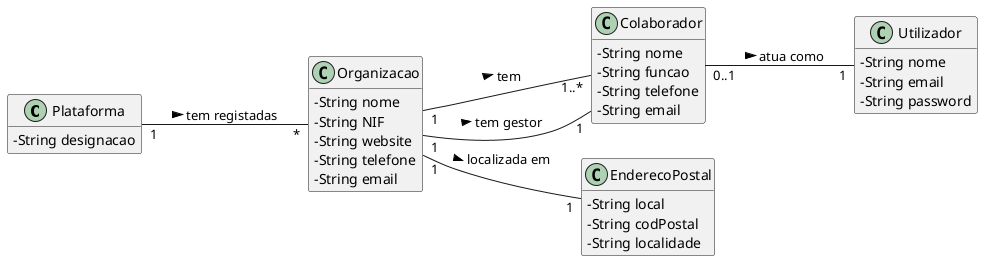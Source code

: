 @startuml
skinparam classAttributeIconSize 0
hide methods
left to right direction

class Plataforma {
  -String designacao
}

class Organizacao {
  -String nome
  -String NIF
  -String website
  -String telefone
  -String email
}

class Colaborador {
  -String nome
  -String funcao
  -String telefone
  -String email
}

class EnderecoPostal {
  -String local
  -String codPostal
  -String localidade
}


class Utilizador {
  -String nome
  -String email
  -String password
}


Plataforma "1" -- "*" Organizacao : tem registadas >
Organizacao "1" -- "1..*" Colaborador: tem >
Organizacao "1" -- "1" Colaborador: tem gestor >
Organizacao "1" -- "1" EnderecoPostal: localizada em >
Colaborador "0..1" -- "1" Utilizador: atua como >
@enduml
